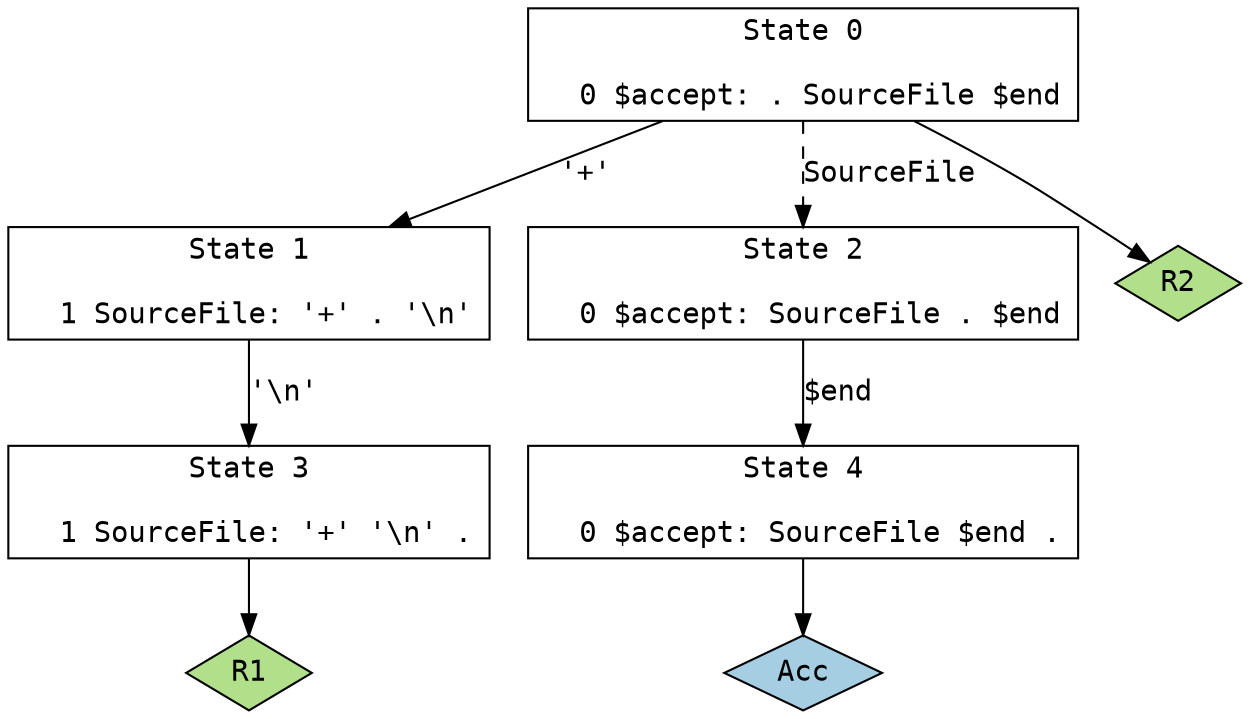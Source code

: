 // Generated by GNU Bison 3.5.1.
// Report bugs to <bug-bison@gnu.org>.
// Home page: <https://www.gnu.org/software/bison/>.

digraph "parse.y"
{
  node [fontname = courier, shape = box, colorscheme = paired6]
  edge [fontname = courier]

  0 [label="State 0\n\l  0 $accept: . SourceFile $end\l"]
  0 -> 1 [style=solid label="'+'"]
  0 -> 2 [style=dashed label="SourceFile"]
  0 -> "0R2" [style=solid]
 "0R2" [label="R2", fillcolor=3, shape=diamond, style=filled]
  1 [label="State 1\n\l  1 SourceFile: '+' . '\\n'\l"]
  1 -> 3 [style=solid label="'\\n'"]
  2 [label="State 2\n\l  0 $accept: SourceFile . $end\l"]
  2 -> 4 [style=solid label="$end"]
  3 [label="State 3\n\l  1 SourceFile: '+' '\\n' .\l"]
  3 -> "3R1" [style=solid]
 "3R1" [label="R1", fillcolor=3, shape=diamond, style=filled]
  4 [label="State 4\n\l  0 $accept: SourceFile $end .\l"]
  4 -> "4R0" [style=solid]
 "4R0" [label="Acc", fillcolor=1, shape=diamond, style=filled]
}
